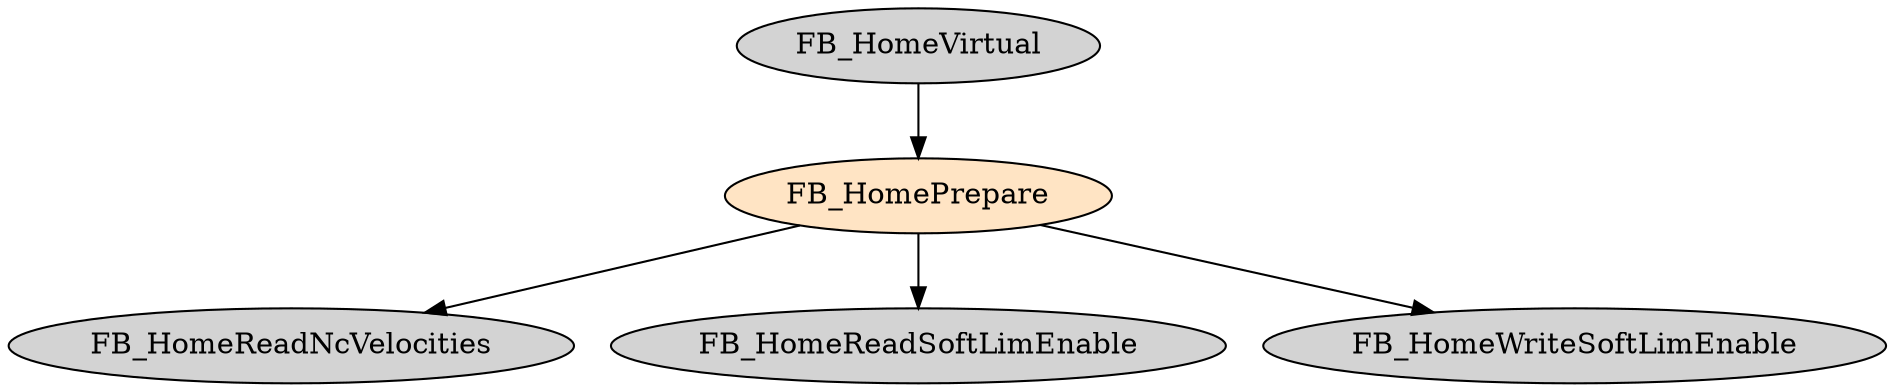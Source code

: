 digraph FB_HomePrepare {
     node [style=filled]
    FB_HomePrepare [fillcolor = bisque];
    FB_HomePrepare -> FB_HomeReadNcVelocities;
    FB_HomePrepare -> FB_HomeReadSoftLimEnable;
    FB_HomePrepare -> FB_HomeWriteSoftLimEnable;
    FB_HomeVirtual -> FB_HomePrepare;
}

